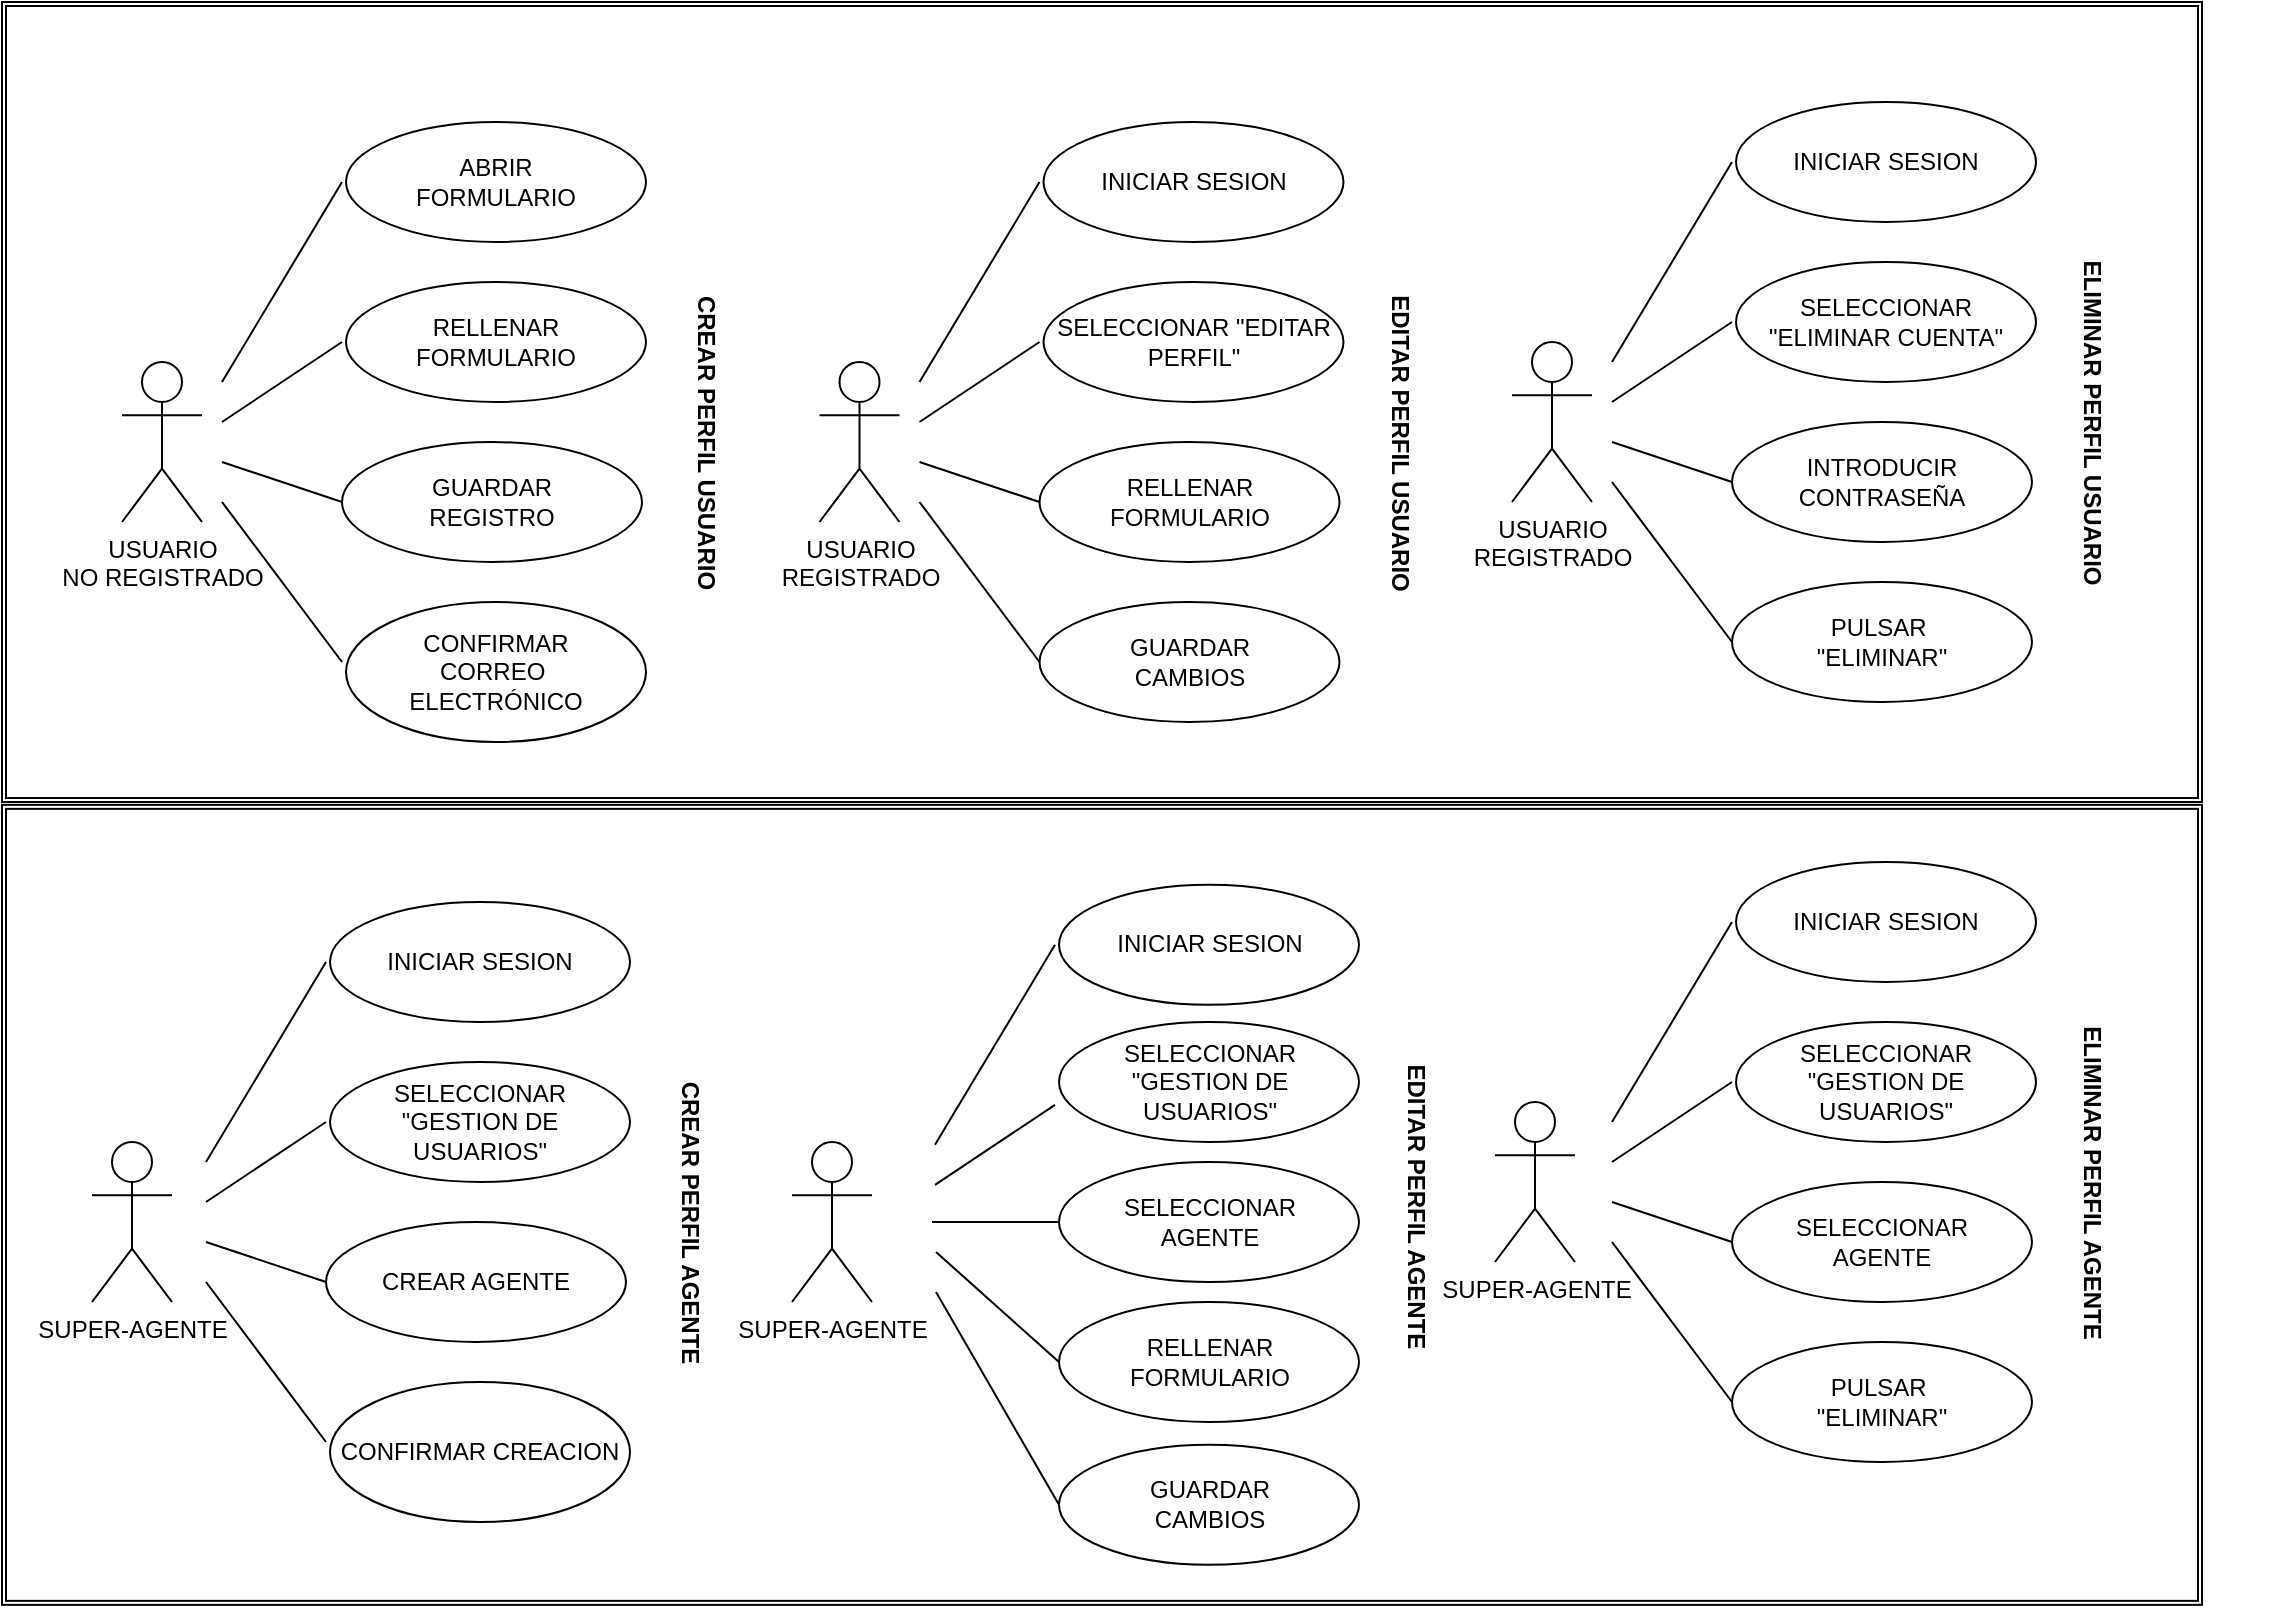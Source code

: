 <mxfile version="12.6.5" type="device"><diagram id="9yWLuL-Y5LZpwyIWmlxn" name="Page-1"><mxGraphModel dx="1648" dy="808" grid="1" gridSize="10" guides="1" tooltips="1" connect="1" arrows="1" fold="1" page="1" pageScale="1" pageWidth="827" pageHeight="1169" math="0" shadow="0"><root><mxCell id="0"/><mxCell id="1" parent="0"/><mxCell id="UEyHNFEGoZykeh2AND2W-97" value="" style="shape=ext;double=1;rounded=0;whiteSpace=wrap;html=1;" vertex="1" parent="1"><mxGeometry x="320" y="1121.43" width="1100" height="400" as="geometry"/></mxCell><mxCell id="UEyHNFEGoZykeh2AND2W-1" value="" style="group" vertex="1" connectable="0" parent="1"><mxGeometry x="320" y="720" width="1135" height="400" as="geometry"/></mxCell><mxCell id="UEyHNFEGoZykeh2AND2W-2" value="" style="shape=ext;double=1;rounded=0;whiteSpace=wrap;html=1;" vertex="1" parent="UEyHNFEGoZykeh2AND2W-1"><mxGeometry width="1100" height="400" as="geometry"/></mxCell><mxCell id="UEyHNFEGoZykeh2AND2W-3" value="CONFIRMAR&lt;br&gt;CORREO&amp;nbsp;&lt;br&gt;ELECTRÓNICO" style="ellipse;whiteSpace=wrap;html=1;" vertex="1" parent="UEyHNFEGoZykeh2AND2W-1"><mxGeometry x="172" y="300" width="150" height="70" as="geometry"/></mxCell><mxCell id="UEyHNFEGoZykeh2AND2W-4" value="USUARIO&lt;br&gt;REGISTRADO" style="shape=umlActor;verticalLabelPosition=bottom;labelBackgroundColor=#ffffff;verticalAlign=top;html=1;outlineConnect=0;" vertex="1" parent="UEyHNFEGoZykeh2AND2W-1"><mxGeometry x="408.75" y="180" width="40" height="80" as="geometry"/></mxCell><mxCell id="UEyHNFEGoZykeh2AND2W-5" value="" style="endArrow=none;html=1;entryX=0;entryY=0.5;entryDx=0;entryDy=0;" edge="1" parent="UEyHNFEGoZykeh2AND2W-1"><mxGeometry width="50" height="50" relative="1" as="geometry"><mxPoint x="458.75" y="190" as="sourcePoint"/><mxPoint x="518.75" y="90" as="targetPoint"/></mxGeometry></mxCell><mxCell id="UEyHNFEGoZykeh2AND2W-6" value="" style="endArrow=none;html=1;entryX=0;entryY=0.5;entryDx=0;entryDy=0;" edge="1" parent="UEyHNFEGoZykeh2AND2W-1"><mxGeometry width="50" height="50" relative="1" as="geometry"><mxPoint x="458.75" y="210" as="sourcePoint"/><mxPoint x="518.75" y="170" as="targetPoint"/></mxGeometry></mxCell><mxCell id="UEyHNFEGoZykeh2AND2W-7" value="" style="endArrow=none;html=1;exitX=0;exitY=0.5;exitDx=0;exitDy=0;" edge="1" parent="UEyHNFEGoZykeh2AND2W-1"><mxGeometry width="50" height="50" relative="1" as="geometry"><mxPoint x="518.75" y="250" as="sourcePoint"/><mxPoint x="458.75" y="230" as="targetPoint"/></mxGeometry></mxCell><mxCell id="UEyHNFEGoZykeh2AND2W-8" value="RELLENAR&lt;br&gt;FORMULARIO" style="ellipse;whiteSpace=wrap;html=1;" vertex="1" parent="UEyHNFEGoZykeh2AND2W-1"><mxGeometry x="518.75" y="220" width="150" height="60" as="geometry"/></mxCell><mxCell id="UEyHNFEGoZykeh2AND2W-9" value="SELECCIONAR &quot;EDITAR PERFIL&quot;" style="ellipse;whiteSpace=wrap;html=1;" vertex="1" parent="UEyHNFEGoZykeh2AND2W-1"><mxGeometry x="520.75" y="140" width="150" height="60" as="geometry"/></mxCell><mxCell id="UEyHNFEGoZykeh2AND2W-10" value="INICIAR SESION" style="ellipse;whiteSpace=wrap;html=1;" vertex="1" parent="UEyHNFEGoZykeh2AND2W-1"><mxGeometry x="520.75" y="60" width="150" height="60" as="geometry"/></mxCell><mxCell id="UEyHNFEGoZykeh2AND2W-11" value="GUARDAR&lt;br&gt;CAMBIOS" style="ellipse;whiteSpace=wrap;html=1;" vertex="1" parent="UEyHNFEGoZykeh2AND2W-1"><mxGeometry x="518.75" y="300" width="150" height="60" as="geometry"/></mxCell><mxCell id="UEyHNFEGoZykeh2AND2W-12" value="" style="endArrow=none;html=1;exitX=0;exitY=0.5;exitDx=0;exitDy=0;" edge="1" parent="UEyHNFEGoZykeh2AND2W-1" source="UEyHNFEGoZykeh2AND2W-11"><mxGeometry width="50" height="50" relative="1" as="geometry"><mxPoint x="528.75" y="260" as="sourcePoint"/><mxPoint x="458.75" y="250" as="targetPoint"/></mxGeometry></mxCell><mxCell id="UEyHNFEGoZykeh2AND2W-13" value="RELLENAR&lt;br&gt;FORMULARIO" style="ellipse;whiteSpace=wrap;html=1;" vertex="1" parent="UEyHNFEGoZykeh2AND2W-1"><mxGeometry x="172" y="140" width="150" height="60" as="geometry"/></mxCell><mxCell id="UEyHNFEGoZykeh2AND2W-14" value="ABRIR&lt;br&gt;FORMULARIO" style="ellipse;whiteSpace=wrap;html=1;" vertex="1" parent="UEyHNFEGoZykeh2AND2W-1"><mxGeometry x="172" y="60" width="150" height="60" as="geometry"/></mxCell><mxCell id="UEyHNFEGoZykeh2AND2W-15" value="USUARIO&lt;br&gt;NO REGISTRADO" style="shape=umlActor;verticalLabelPosition=bottom;labelBackgroundColor=#ffffff;verticalAlign=top;html=1;outlineConnect=0;" vertex="1" parent="UEyHNFEGoZykeh2AND2W-1"><mxGeometry x="60" y="180" width="40" height="80" as="geometry"/></mxCell><mxCell id="UEyHNFEGoZykeh2AND2W-16" value="" style="endArrow=none;html=1;entryX=0;entryY=0.5;entryDx=0;entryDy=0;" edge="1" parent="UEyHNFEGoZykeh2AND2W-1"><mxGeometry width="50" height="50" relative="1" as="geometry"><mxPoint x="110" y="190" as="sourcePoint"/><mxPoint x="170" y="90" as="targetPoint"/></mxGeometry></mxCell><mxCell id="UEyHNFEGoZykeh2AND2W-17" value="" style="endArrow=none;html=1;entryX=0;entryY=0.5;entryDx=0;entryDy=0;" edge="1" parent="UEyHNFEGoZykeh2AND2W-1"><mxGeometry width="50" height="50" relative="1" as="geometry"><mxPoint x="110" y="210" as="sourcePoint"/><mxPoint x="170" y="170" as="targetPoint"/></mxGeometry></mxCell><mxCell id="UEyHNFEGoZykeh2AND2W-18" value="" style="endArrow=none;html=1;exitX=0;exitY=0.5;exitDx=0;exitDy=0;" edge="1" parent="UEyHNFEGoZykeh2AND2W-1"><mxGeometry width="50" height="50" relative="1" as="geometry"><mxPoint x="170" y="250" as="sourcePoint"/><mxPoint x="110" y="230" as="targetPoint"/></mxGeometry></mxCell><mxCell id="UEyHNFEGoZykeh2AND2W-19" value="GUARDAR&lt;br&gt;REGISTRO" style="ellipse;whiteSpace=wrap;html=1;" vertex="1" parent="UEyHNFEGoZykeh2AND2W-1"><mxGeometry x="170" y="220" width="150" height="60" as="geometry"/></mxCell><mxCell id="UEyHNFEGoZykeh2AND2W-20" value="" style="endArrow=none;html=1;exitX=0;exitY=0.5;exitDx=0;exitDy=0;" edge="1" parent="UEyHNFEGoZykeh2AND2W-1"><mxGeometry width="50" height="50" relative="1" as="geometry"><mxPoint x="170.0" y="330" as="sourcePoint"/><mxPoint x="110" y="250" as="targetPoint"/></mxGeometry></mxCell><mxCell id="UEyHNFEGoZykeh2AND2W-21" value="&lt;b&gt;CREAR PERFIL USUARIO&lt;/b&gt;" style="text;html=1;align=center;verticalAlign=middle;resizable=0;points=[];autosize=1;rotation=90;" vertex="1" parent="UEyHNFEGoZykeh2AND2W-1"><mxGeometry x="272" y="210" width="160" height="20" as="geometry"/></mxCell><mxCell id="UEyHNFEGoZykeh2AND2W-22" value="&lt;b&gt;EDITAR PERFIL USUARIO&lt;/b&gt;" style="text;html=1;align=center;verticalAlign=middle;resizable=0;points=[];autosize=1;rotation=90;" vertex="1" parent="UEyHNFEGoZykeh2AND2W-1"><mxGeometry x="618.75" y="210" width="160" height="20" as="geometry"/></mxCell><mxCell id="UEyHNFEGoZykeh2AND2W-23" value="USUARIO&lt;br&gt;REGISTRADO" style="shape=umlActor;verticalLabelPosition=bottom;labelBackgroundColor=#ffffff;verticalAlign=top;html=1;outlineConnect=0;" vertex="1" parent="UEyHNFEGoZykeh2AND2W-1"><mxGeometry x="755" y="170" width="40" height="80" as="geometry"/></mxCell><mxCell id="UEyHNFEGoZykeh2AND2W-24" value="" style="endArrow=none;html=1;entryX=0;entryY=0.5;entryDx=0;entryDy=0;" edge="1" parent="UEyHNFEGoZykeh2AND2W-1"><mxGeometry width="50" height="50" relative="1" as="geometry"><mxPoint x="805" y="180" as="sourcePoint"/><mxPoint x="865" y="80" as="targetPoint"/></mxGeometry></mxCell><mxCell id="UEyHNFEGoZykeh2AND2W-25" value="" style="endArrow=none;html=1;entryX=0;entryY=0.5;entryDx=0;entryDy=0;" edge="1" parent="UEyHNFEGoZykeh2AND2W-1"><mxGeometry width="50" height="50" relative="1" as="geometry"><mxPoint x="805" y="200" as="sourcePoint"/><mxPoint x="865" y="160" as="targetPoint"/></mxGeometry></mxCell><mxCell id="UEyHNFEGoZykeh2AND2W-26" value="" style="endArrow=none;html=1;exitX=0;exitY=0.5;exitDx=0;exitDy=0;" edge="1" parent="UEyHNFEGoZykeh2AND2W-1"><mxGeometry width="50" height="50" relative="1" as="geometry"><mxPoint x="865" y="240" as="sourcePoint"/><mxPoint x="805" y="220" as="targetPoint"/></mxGeometry></mxCell><mxCell id="UEyHNFEGoZykeh2AND2W-27" value="INTRODUCIR CONTRASEÑA" style="ellipse;whiteSpace=wrap;html=1;" vertex="1" parent="UEyHNFEGoZykeh2AND2W-1"><mxGeometry x="865" y="210" width="150" height="60" as="geometry"/></mxCell><mxCell id="UEyHNFEGoZykeh2AND2W-28" value="SELECCIONAR&lt;br&gt;&quot;ELIMINAR CUENTA&quot;" style="ellipse;whiteSpace=wrap;html=1;" vertex="1" parent="UEyHNFEGoZykeh2AND2W-1"><mxGeometry x="867" y="130" width="150" height="60" as="geometry"/></mxCell><mxCell id="UEyHNFEGoZykeh2AND2W-29" value="INICIAR SESION" style="ellipse;whiteSpace=wrap;html=1;" vertex="1" parent="UEyHNFEGoZykeh2AND2W-1"><mxGeometry x="867" y="50" width="150" height="60" as="geometry"/></mxCell><mxCell id="UEyHNFEGoZykeh2AND2W-30" value="PULSAR&amp;nbsp;&lt;br&gt;&quot;ELIMINAR&quot;" style="ellipse;whiteSpace=wrap;html=1;" vertex="1" parent="UEyHNFEGoZykeh2AND2W-1"><mxGeometry x="865" y="290" width="150" height="60" as="geometry"/></mxCell><mxCell id="UEyHNFEGoZykeh2AND2W-31" value="" style="endArrow=none;html=1;exitX=0;exitY=0.5;exitDx=0;exitDy=0;" edge="1" parent="UEyHNFEGoZykeh2AND2W-1" source="UEyHNFEGoZykeh2AND2W-30"><mxGeometry width="50" height="50" relative="1" as="geometry"><mxPoint x="875" y="250" as="sourcePoint"/><mxPoint x="805" y="240" as="targetPoint"/></mxGeometry></mxCell><mxCell id="UEyHNFEGoZykeh2AND2W-32" value="&lt;b&gt;ELIMINAR PERFIL USUARIO&lt;/b&gt;" style="text;html=1;align=center;verticalAlign=middle;resizable=0;points=[];autosize=1;rotation=90;" vertex="1" parent="UEyHNFEGoZykeh2AND2W-1"><mxGeometry x="955" y="200" width="180" height="20" as="geometry"/></mxCell><mxCell id="UEyHNFEGoZykeh2AND2W-33" value="CONFIRMAR CREACION" style="ellipse;whiteSpace=wrap;html=1;" vertex="1" parent="1"><mxGeometry x="484" y="1410" width="150" height="70" as="geometry"/></mxCell><mxCell id="UEyHNFEGoZykeh2AND2W-34" value="SUPER-AGENTE" style="shape=umlActor;verticalLabelPosition=bottom;labelBackgroundColor=#ffffff;verticalAlign=top;html=1;outlineConnect=0;" vertex="1" parent="1"><mxGeometry x="715" y="1290.0" width="40" height="80" as="geometry"/></mxCell><mxCell id="UEyHNFEGoZykeh2AND2W-35" value="" style="endArrow=none;html=1;entryX=0;entryY=0.5;entryDx=0;entryDy=0;" edge="1" parent="1"><mxGeometry width="50" height="50" relative="1" as="geometry"><mxPoint x="786.5" y="1291.43" as="sourcePoint"/><mxPoint x="846.5" y="1191.43" as="targetPoint"/></mxGeometry></mxCell><mxCell id="UEyHNFEGoZykeh2AND2W-36" value="" style="endArrow=none;html=1;entryX=0;entryY=0.5;entryDx=0;entryDy=0;" edge="1" parent="1"><mxGeometry width="50" height="50" relative="1" as="geometry"><mxPoint x="786.5" y="1311.43" as="sourcePoint"/><mxPoint x="846.5" y="1271.43" as="targetPoint"/></mxGeometry></mxCell><mxCell id="UEyHNFEGoZykeh2AND2W-37" value="" style="endArrow=none;html=1;exitX=0;exitY=0.5;exitDx=0;exitDy=0;" edge="1" parent="1" source="UEyHNFEGoZykeh2AND2W-38"><mxGeometry width="50" height="50" relative="1" as="geometry"><mxPoint x="846.5" y="1351.43" as="sourcePoint"/><mxPoint x="787" y="1345" as="targetPoint"/></mxGeometry></mxCell><mxCell id="UEyHNFEGoZykeh2AND2W-38" value="RELLENAR&lt;br&gt;FORMULARIO" style="ellipse;whiteSpace=wrap;html=1;" vertex="1" parent="1"><mxGeometry x="848.5" y="1370.0" width="150" height="60" as="geometry"/></mxCell><mxCell id="UEyHNFEGoZykeh2AND2W-39" value="INICIAR SESION" style="ellipse;whiteSpace=wrap;html=1;" vertex="1" parent="1"><mxGeometry x="848.5" y="1161.43" width="150" height="60" as="geometry"/></mxCell><mxCell id="UEyHNFEGoZykeh2AND2W-40" value="GUARDAR&lt;br&gt;CAMBIOS" style="ellipse;whiteSpace=wrap;html=1;" vertex="1" parent="1"><mxGeometry x="848.5" y="1441.43" width="150" height="60" as="geometry"/></mxCell><mxCell id="UEyHNFEGoZykeh2AND2W-41" value="" style="endArrow=none;html=1;exitX=0;exitY=0.5;exitDx=0;exitDy=0;" edge="1" parent="1" source="UEyHNFEGoZykeh2AND2W-40"><mxGeometry width="50" height="50" relative="1" as="geometry"><mxPoint x="856.5" y="1361.43" as="sourcePoint"/><mxPoint x="787" y="1365" as="targetPoint"/></mxGeometry></mxCell><mxCell id="UEyHNFEGoZykeh2AND2W-42" value="SELECCIONAR&lt;br&gt;&quot;GESTION DE USUARIOS&quot;" style="ellipse;whiteSpace=wrap;html=1;" vertex="1" parent="1"><mxGeometry x="484" y="1250" width="150" height="60" as="geometry"/></mxCell><mxCell id="UEyHNFEGoZykeh2AND2W-43" value="INICIAR SESION" style="ellipse;whiteSpace=wrap;html=1;" vertex="1" parent="1"><mxGeometry x="484" y="1170" width="150" height="60" as="geometry"/></mxCell><mxCell id="UEyHNFEGoZykeh2AND2W-44" value="SUPER-AGENTE" style="shape=umlActor;verticalLabelPosition=bottom;labelBackgroundColor=#ffffff;verticalAlign=top;html=1;outlineConnect=0;" vertex="1" parent="1"><mxGeometry x="365" y="1290" width="40" height="80" as="geometry"/></mxCell><mxCell id="UEyHNFEGoZykeh2AND2W-45" value="" style="endArrow=none;html=1;entryX=0;entryY=0.5;entryDx=0;entryDy=0;" edge="1" parent="1"><mxGeometry width="50" height="50" relative="1" as="geometry"><mxPoint x="422" y="1300" as="sourcePoint"/><mxPoint x="482" y="1200" as="targetPoint"/></mxGeometry></mxCell><mxCell id="UEyHNFEGoZykeh2AND2W-46" value="" style="endArrow=none;html=1;entryX=0;entryY=0.5;entryDx=0;entryDy=0;" edge="1" parent="1"><mxGeometry width="50" height="50" relative="1" as="geometry"><mxPoint x="422" y="1320" as="sourcePoint"/><mxPoint x="482" y="1280" as="targetPoint"/></mxGeometry></mxCell><mxCell id="UEyHNFEGoZykeh2AND2W-47" value="" style="endArrow=none;html=1;exitX=0;exitY=0.5;exitDx=0;exitDy=0;" edge="1" parent="1"><mxGeometry width="50" height="50" relative="1" as="geometry"><mxPoint x="482" y="1360" as="sourcePoint"/><mxPoint x="422" y="1340" as="targetPoint"/></mxGeometry></mxCell><mxCell id="UEyHNFEGoZykeh2AND2W-48" value="CREAR AGENTE" style="ellipse;whiteSpace=wrap;html=1;" vertex="1" parent="1"><mxGeometry x="482" y="1330" width="150" height="60" as="geometry"/></mxCell><mxCell id="UEyHNFEGoZykeh2AND2W-49" value="" style="endArrow=none;html=1;exitX=0;exitY=0.5;exitDx=0;exitDy=0;" edge="1" parent="1"><mxGeometry width="50" height="50" relative="1" as="geometry"><mxPoint x="482.0" y="1440" as="sourcePoint"/><mxPoint x="422" y="1360" as="targetPoint"/></mxGeometry></mxCell><mxCell id="UEyHNFEGoZykeh2AND2W-50" value="&lt;b&gt;CREAR PERFIL AGENTE&lt;/b&gt;" style="text;html=1;align=center;verticalAlign=middle;resizable=0;points=[];autosize=1;rotation=90;" vertex="1" parent="1"><mxGeometry x="584" y="1320" width="160" height="20" as="geometry"/></mxCell><mxCell id="UEyHNFEGoZykeh2AND2W-51" value="&lt;b&gt;EDITAR PERFIL AGENTE&lt;/b&gt;" style="text;html=1;align=center;verticalAlign=middle;resizable=0;points=[];autosize=1;rotation=90;" vertex="1" parent="1"><mxGeometry x="946.5" y="1311.43" width="160" height="20" as="geometry"/></mxCell><mxCell id="UEyHNFEGoZykeh2AND2W-52" value="SUPER-AGENTE" style="shape=umlActor;verticalLabelPosition=bottom;labelBackgroundColor=#ffffff;verticalAlign=top;html=1;outlineConnect=0;" vertex="1" parent="1"><mxGeometry x="1066.5" y="1270" width="40" height="80" as="geometry"/></mxCell><mxCell id="UEyHNFEGoZykeh2AND2W-53" value="" style="endArrow=none;html=1;entryX=0;entryY=0.5;entryDx=0;entryDy=0;" edge="1" parent="1"><mxGeometry width="50" height="50" relative="1" as="geometry"><mxPoint x="1125" y="1280" as="sourcePoint"/><mxPoint x="1185" y="1180" as="targetPoint"/></mxGeometry></mxCell><mxCell id="UEyHNFEGoZykeh2AND2W-54" value="" style="endArrow=none;html=1;entryX=0;entryY=0.5;entryDx=0;entryDy=0;" edge="1" parent="1"><mxGeometry width="50" height="50" relative="1" as="geometry"><mxPoint x="1125" y="1300" as="sourcePoint"/><mxPoint x="1185" y="1260" as="targetPoint"/></mxGeometry></mxCell><mxCell id="UEyHNFEGoZykeh2AND2W-55" value="" style="endArrow=none;html=1;exitX=0;exitY=0.5;exitDx=0;exitDy=0;" edge="1" parent="1"><mxGeometry width="50" height="50" relative="1" as="geometry"><mxPoint x="1185" y="1340" as="sourcePoint"/><mxPoint x="1125" y="1320" as="targetPoint"/></mxGeometry></mxCell><mxCell id="UEyHNFEGoZykeh2AND2W-56" value="SELECCIONAR&lt;br&gt;AGENTE" style="ellipse;whiteSpace=wrap;html=1;" vertex="1" parent="1"><mxGeometry x="1185" y="1310" width="150" height="60" as="geometry"/></mxCell><mxCell id="UEyHNFEGoZykeh2AND2W-57" value="INICIAR SESION" style="ellipse;whiteSpace=wrap;html=1;" vertex="1" parent="1"><mxGeometry x="1187" y="1150" width="150" height="60" as="geometry"/></mxCell><mxCell id="UEyHNFEGoZykeh2AND2W-58" value="PULSAR&amp;nbsp;&lt;br&gt;&quot;ELIMINAR&quot;" style="ellipse;whiteSpace=wrap;html=1;" vertex="1" parent="1"><mxGeometry x="1185" y="1390" width="150" height="60" as="geometry"/></mxCell><mxCell id="UEyHNFEGoZykeh2AND2W-59" value="" style="endArrow=none;html=1;exitX=0;exitY=0.5;exitDx=0;exitDy=0;" edge="1" parent="1" source="UEyHNFEGoZykeh2AND2W-58"><mxGeometry width="50" height="50" relative="1" as="geometry"><mxPoint x="1195" y="1350" as="sourcePoint"/><mxPoint x="1125" y="1340" as="targetPoint"/></mxGeometry></mxCell><mxCell id="UEyHNFEGoZykeh2AND2W-60" value="&lt;b&gt;ELIMINAR PERFIL AGENTE&lt;/b&gt;" style="text;html=1;align=center;verticalAlign=middle;resizable=0;points=[];autosize=1;rotation=90;" vertex="1" parent="1"><mxGeometry x="1280" y="1300" width="170" height="20" as="geometry"/></mxCell><mxCell id="UEyHNFEGoZykeh2AND2W-61" value="SELECCIONAR&lt;br&gt;&quot;GESTION DE USUARIOS&quot;" style="ellipse;whiteSpace=wrap;html=1;" vertex="1" parent="1"><mxGeometry x="848.5" y="1230" width="150" height="60" as="geometry"/></mxCell><mxCell id="UEyHNFEGoZykeh2AND2W-62" value="SELECCIONAR&lt;br&gt;&quot;GESTION DE USUARIOS&quot;" style="ellipse;whiteSpace=wrap;html=1;" vertex="1" parent="1"><mxGeometry x="1187" y="1230" width="150" height="60" as="geometry"/></mxCell><mxCell id="UEyHNFEGoZykeh2AND2W-63" value="SELECCIONAR&lt;br&gt;AGENTE" style="ellipse;whiteSpace=wrap;html=1;" vertex="1" parent="1"><mxGeometry x="848.5" y="1300.0" width="150" height="60" as="geometry"/></mxCell><mxCell id="UEyHNFEGoZykeh2AND2W-64" value="" style="endArrow=none;html=1;exitX=0;exitY=0.5;exitDx=0;exitDy=0;" edge="1" parent="1" source="UEyHNFEGoZykeh2AND2W-63"><mxGeometry width="50" height="50" relative="1" as="geometry"><mxPoint x="858.5" y="1410" as="sourcePoint"/><mxPoint x="785" y="1330" as="targetPoint"/></mxGeometry></mxCell></root></mxGraphModel></diagram></mxfile>
